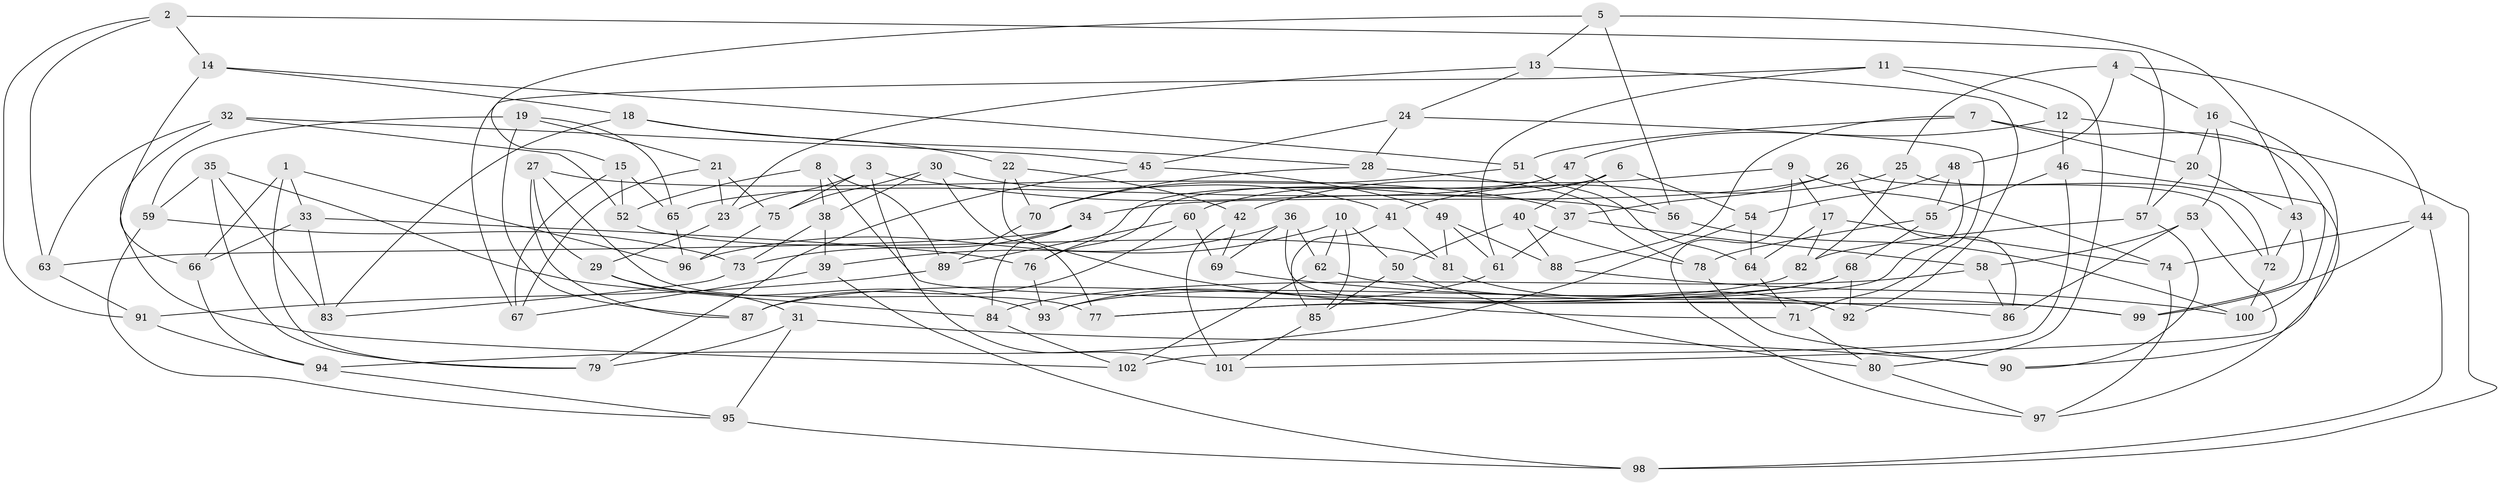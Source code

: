// coarse degree distribution, {3: 0.13725490196078433, 6: 0.0392156862745098, 5: 0.17647058823529413, 4: 0.43137254901960786, 8: 0.0784313725490196, 9: 0.0196078431372549, 7: 0.0392156862745098, 13: 0.0196078431372549, 2: 0.0392156862745098, 10: 0.0196078431372549}
// Generated by graph-tools (version 1.1) at 2025/04/03/04/25 22:04:02]
// undirected, 102 vertices, 204 edges
graph export_dot {
graph [start="1"]
  node [color=gray90,style=filled];
  1;
  2;
  3;
  4;
  5;
  6;
  7;
  8;
  9;
  10;
  11;
  12;
  13;
  14;
  15;
  16;
  17;
  18;
  19;
  20;
  21;
  22;
  23;
  24;
  25;
  26;
  27;
  28;
  29;
  30;
  31;
  32;
  33;
  34;
  35;
  36;
  37;
  38;
  39;
  40;
  41;
  42;
  43;
  44;
  45;
  46;
  47;
  48;
  49;
  50;
  51;
  52;
  53;
  54;
  55;
  56;
  57;
  58;
  59;
  60;
  61;
  62;
  63;
  64;
  65;
  66;
  67;
  68;
  69;
  70;
  71;
  72;
  73;
  74;
  75;
  76;
  77;
  78;
  79;
  80;
  81;
  82;
  83;
  84;
  85;
  86;
  87;
  88;
  89;
  90;
  91;
  92;
  93;
  94;
  95;
  96;
  97;
  98;
  99;
  100;
  101;
  102;
  1 -- 79;
  1 -- 96;
  1 -- 33;
  1 -- 66;
  2 -- 63;
  2 -- 57;
  2 -- 91;
  2 -- 14;
  3 -- 56;
  3 -- 75;
  3 -- 101;
  3 -- 23;
  4 -- 16;
  4 -- 25;
  4 -- 48;
  4 -- 44;
  5 -- 13;
  5 -- 43;
  5 -- 56;
  5 -- 15;
  6 -- 60;
  6 -- 76;
  6 -- 40;
  6 -- 54;
  7 -- 100;
  7 -- 51;
  7 -- 20;
  7 -- 88;
  8 -- 52;
  8 -- 99;
  8 -- 89;
  8 -- 38;
  9 -- 74;
  9 -- 17;
  9 -- 97;
  9 -- 42;
  10 -- 39;
  10 -- 85;
  10 -- 62;
  10 -- 50;
  11 -- 12;
  11 -- 67;
  11 -- 61;
  11 -- 80;
  12 -- 47;
  12 -- 98;
  12 -- 46;
  13 -- 24;
  13 -- 92;
  13 -- 23;
  14 -- 18;
  14 -- 66;
  14 -- 51;
  15 -- 65;
  15 -- 52;
  15 -- 67;
  16 -- 53;
  16 -- 20;
  16 -- 90;
  17 -- 64;
  17 -- 74;
  17 -- 82;
  18 -- 28;
  18 -- 83;
  18 -- 22;
  19 -- 87;
  19 -- 59;
  19 -- 21;
  19 -- 65;
  20 -- 57;
  20 -- 43;
  21 -- 23;
  21 -- 75;
  21 -- 67;
  22 -- 71;
  22 -- 70;
  22 -- 42;
  23 -- 29;
  24 -- 28;
  24 -- 71;
  24 -- 45;
  25 -- 41;
  25 -- 72;
  25 -- 82;
  26 -- 37;
  26 -- 72;
  26 -- 34;
  26 -- 86;
  27 -- 29;
  27 -- 77;
  27 -- 87;
  27 -- 37;
  28 -- 78;
  28 -- 70;
  29 -- 93;
  29 -- 31;
  30 -- 41;
  30 -- 38;
  30 -- 77;
  30 -- 75;
  31 -- 95;
  31 -- 79;
  31 -- 90;
  32 -- 63;
  32 -- 102;
  32 -- 45;
  32 -- 52;
  33 -- 66;
  33 -- 83;
  33 -- 76;
  34 -- 63;
  34 -- 84;
  34 -- 73;
  35 -- 83;
  35 -- 59;
  35 -- 84;
  35 -- 79;
  36 -- 92;
  36 -- 96;
  36 -- 62;
  36 -- 69;
  37 -- 61;
  37 -- 58;
  38 -- 73;
  38 -- 39;
  39 -- 98;
  39 -- 67;
  40 -- 50;
  40 -- 88;
  40 -- 78;
  41 -- 81;
  41 -- 85;
  42 -- 69;
  42 -- 101;
  43 -- 72;
  43 -- 99;
  44 -- 99;
  44 -- 74;
  44 -- 98;
  45 -- 49;
  45 -- 79;
  46 -- 55;
  46 -- 97;
  46 -- 102;
  47 -- 76;
  47 -- 56;
  47 -- 65;
  48 -- 55;
  48 -- 54;
  48 -- 77;
  49 -- 61;
  49 -- 88;
  49 -- 81;
  50 -- 80;
  50 -- 85;
  51 -- 70;
  51 -- 64;
  52 -- 81;
  53 -- 101;
  53 -- 86;
  53 -- 58;
  54 -- 94;
  54 -- 64;
  55 -- 78;
  55 -- 68;
  56 -- 100;
  57 -- 82;
  57 -- 90;
  58 -- 84;
  58 -- 86;
  59 -- 73;
  59 -- 95;
  60 -- 87;
  60 -- 69;
  60 -- 89;
  61 -- 93;
  62 -- 99;
  62 -- 102;
  63 -- 91;
  64 -- 71;
  65 -- 96;
  66 -- 94;
  68 -- 92;
  68 -- 93;
  68 -- 77;
  69 -- 86;
  70 -- 89;
  71 -- 80;
  72 -- 100;
  73 -- 83;
  74 -- 97;
  75 -- 96;
  76 -- 93;
  78 -- 90;
  80 -- 97;
  81 -- 92;
  82 -- 87;
  84 -- 102;
  85 -- 101;
  88 -- 100;
  89 -- 91;
  91 -- 94;
  94 -- 95;
  95 -- 98;
}

